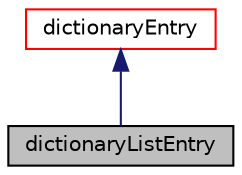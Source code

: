 digraph "dictionaryListEntry"
{
  bgcolor="transparent";
  edge [fontname="Helvetica",fontsize="10",labelfontname="Helvetica",labelfontsize="10"];
  node [fontname="Helvetica",fontsize="10",shape=record];
  Node1 [label="dictionaryListEntry",height=0.2,width=0.4,color="black", fillcolor="grey75", style="filled" fontcolor="black"];
  Node2 -> Node1 [dir="back",color="midnightblue",fontsize="10",style="solid",fontname="Helvetica"];
  Node2 [label="dictionaryEntry",height=0.2,width=0.4,color="red",URL="$classFoam_1_1dictionaryEntry.html",tooltip="A keyword and a list of tokens is a &#39;dictionaryEntry&#39;. "];
}
